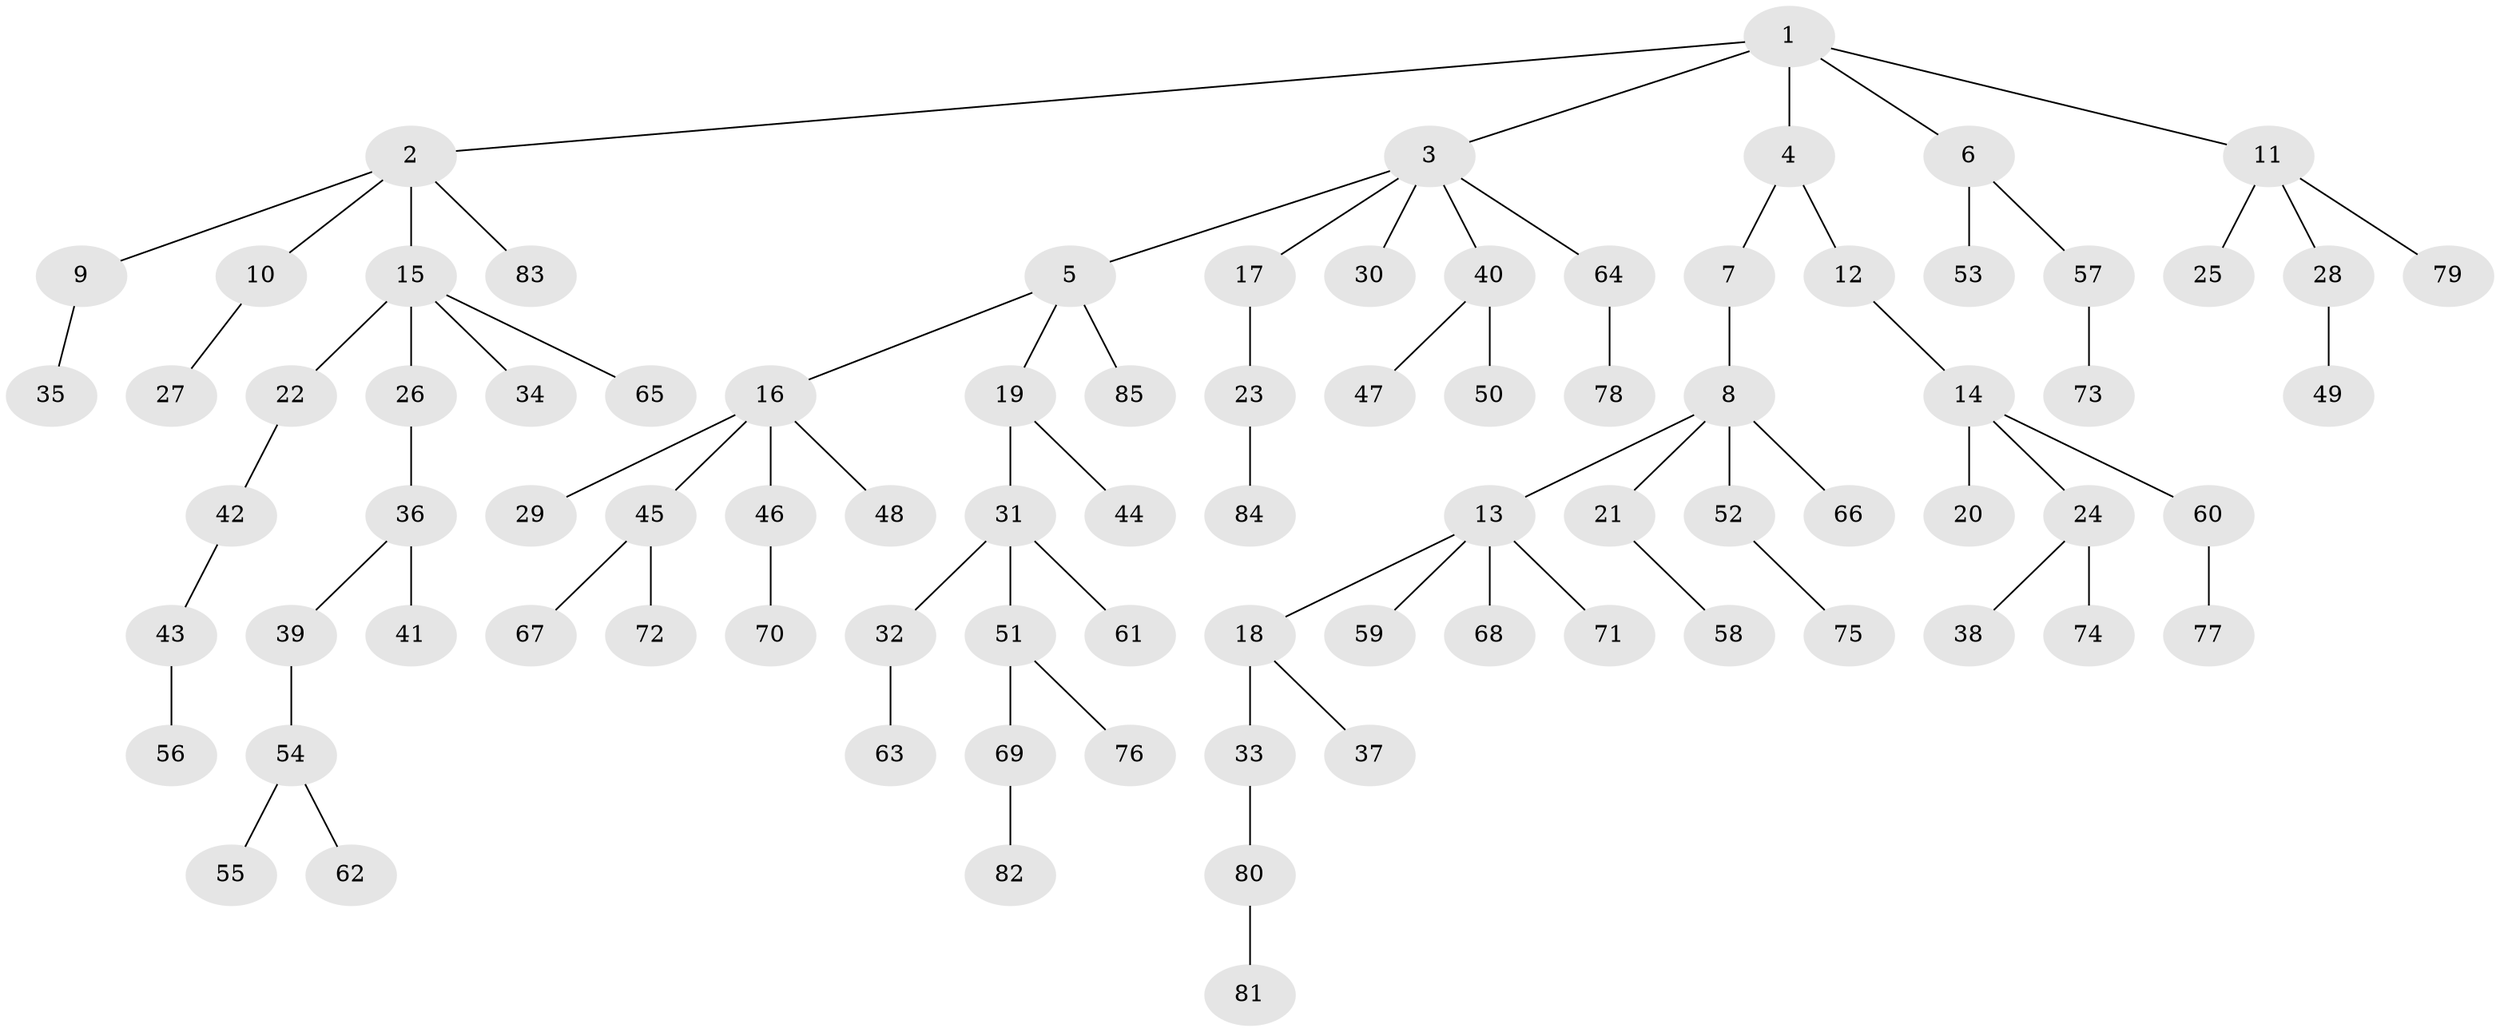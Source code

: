 // Generated by graph-tools (version 1.1) at 2025/11/02/27/25 16:11:27]
// undirected, 85 vertices, 84 edges
graph export_dot {
graph [start="1"]
  node [color=gray90,style=filled];
  1;
  2;
  3;
  4;
  5;
  6;
  7;
  8;
  9;
  10;
  11;
  12;
  13;
  14;
  15;
  16;
  17;
  18;
  19;
  20;
  21;
  22;
  23;
  24;
  25;
  26;
  27;
  28;
  29;
  30;
  31;
  32;
  33;
  34;
  35;
  36;
  37;
  38;
  39;
  40;
  41;
  42;
  43;
  44;
  45;
  46;
  47;
  48;
  49;
  50;
  51;
  52;
  53;
  54;
  55;
  56;
  57;
  58;
  59;
  60;
  61;
  62;
  63;
  64;
  65;
  66;
  67;
  68;
  69;
  70;
  71;
  72;
  73;
  74;
  75;
  76;
  77;
  78;
  79;
  80;
  81;
  82;
  83;
  84;
  85;
  1 -- 2;
  1 -- 3;
  1 -- 4;
  1 -- 6;
  1 -- 11;
  2 -- 9;
  2 -- 10;
  2 -- 15;
  2 -- 83;
  3 -- 5;
  3 -- 17;
  3 -- 30;
  3 -- 40;
  3 -- 64;
  4 -- 7;
  4 -- 12;
  5 -- 16;
  5 -- 19;
  5 -- 85;
  6 -- 53;
  6 -- 57;
  7 -- 8;
  8 -- 13;
  8 -- 21;
  8 -- 52;
  8 -- 66;
  9 -- 35;
  10 -- 27;
  11 -- 25;
  11 -- 28;
  11 -- 79;
  12 -- 14;
  13 -- 18;
  13 -- 59;
  13 -- 68;
  13 -- 71;
  14 -- 20;
  14 -- 24;
  14 -- 60;
  15 -- 22;
  15 -- 26;
  15 -- 34;
  15 -- 65;
  16 -- 29;
  16 -- 45;
  16 -- 46;
  16 -- 48;
  17 -- 23;
  18 -- 33;
  18 -- 37;
  19 -- 31;
  19 -- 44;
  21 -- 58;
  22 -- 42;
  23 -- 84;
  24 -- 38;
  24 -- 74;
  26 -- 36;
  28 -- 49;
  31 -- 32;
  31 -- 51;
  31 -- 61;
  32 -- 63;
  33 -- 80;
  36 -- 39;
  36 -- 41;
  39 -- 54;
  40 -- 47;
  40 -- 50;
  42 -- 43;
  43 -- 56;
  45 -- 67;
  45 -- 72;
  46 -- 70;
  51 -- 69;
  51 -- 76;
  52 -- 75;
  54 -- 55;
  54 -- 62;
  57 -- 73;
  60 -- 77;
  64 -- 78;
  69 -- 82;
  80 -- 81;
}
